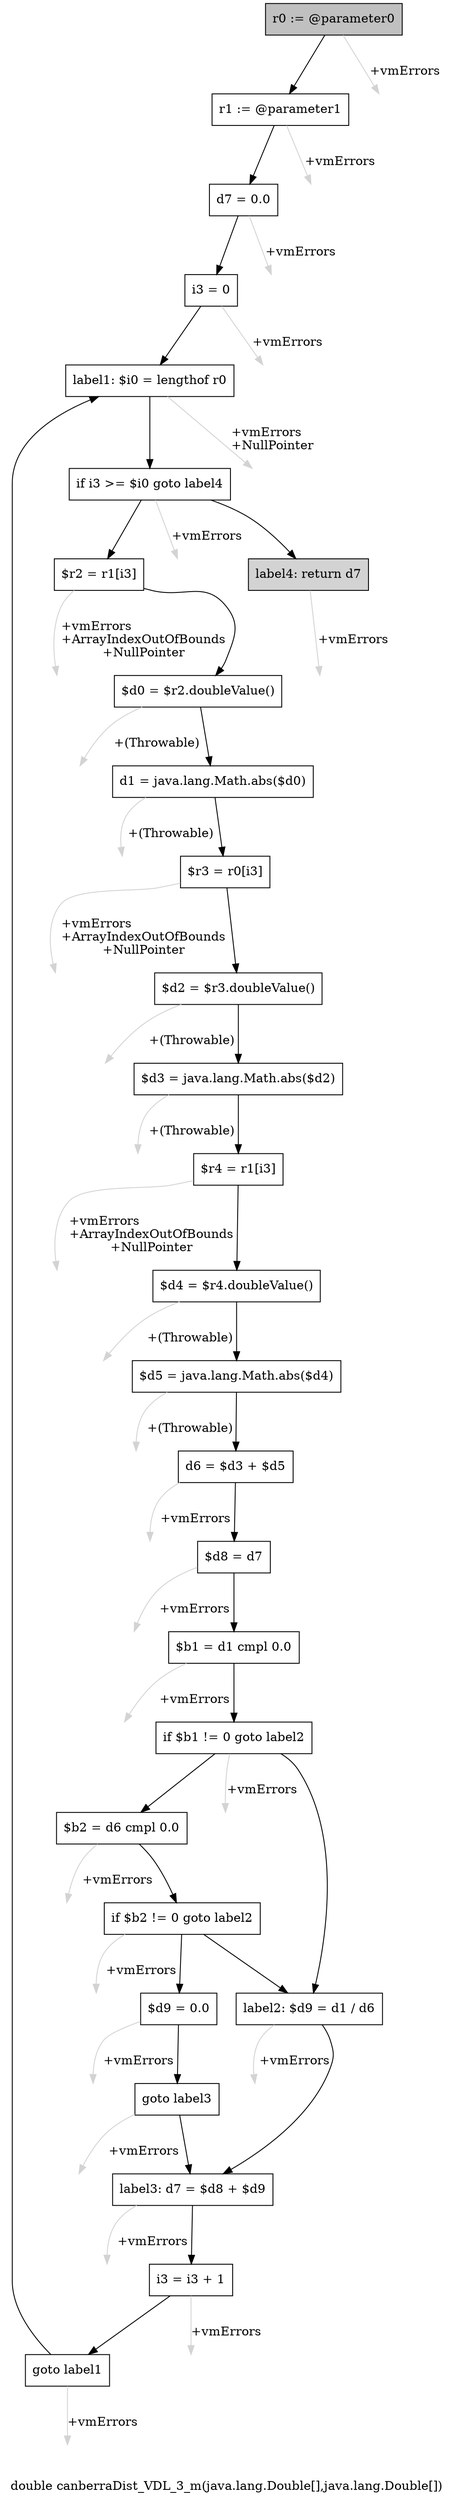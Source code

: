 digraph "double canberraDist_VDL_3_m(java.lang.Double[],java.lang.Double[])" {
    label="double canberraDist_VDL_3_m(java.lang.Double[],java.lang.Double[])";
    node [shape=box];
    "0" [style=filled,fillcolor=gray,label="r0 := @parameter0",];
    "1" [label="r1 := @parameter1",];
    "0"->"1" [color=black,];
    "28" [style=invis,label="Esc",];
    "0"->"28" [color=lightgray,label="\l+vmErrors",];
    "2" [label="d7 = 0.0",];
    "1"->"2" [color=black,];
    "29" [style=invis,label="Esc",];
    "1"->"29" [color=lightgray,label="\l+vmErrors",];
    "3" [label="i3 = 0",];
    "2"->"3" [color=black,];
    "30" [style=invis,label="Esc",];
    "2"->"30" [color=lightgray,label="\l+vmErrors",];
    "4" [label="label1: $i0 = lengthof r0",];
    "3"->"4" [color=black,];
    "31" [style=invis,label="Esc",];
    "3"->"31" [color=lightgray,label="\l+vmErrors",];
    "5" [label="if i3 >= $i0 goto label4",];
    "4"->"5" [color=black,];
    "32" [style=invis,label="Esc",];
    "4"->"32" [color=lightgray,label="\l+vmErrors\l+NullPointer",];
    "6" [label="$r2 = r1[i3]",];
    "5"->"6" [color=black,];
    "27" [style=filled,fillcolor=lightgray,label="label4: return d7",];
    "5"->"27" [color=black,];
    "33" [style=invis,label="Esc",];
    "5"->"33" [color=lightgray,label="\l+vmErrors",];
    "7" [label="$d0 = $r2.doubleValue()",];
    "6"->"7" [color=black,];
    "34" [style=invis,label="Esc",];
    "6"->"34" [color=lightgray,label="\l+vmErrors\l+ArrayIndexOutOfBounds\l+NullPointer",];
    "8" [label="d1 = java.lang.Math.abs($d0)",];
    "7"->"8" [color=black,];
    "35" [style=invis,label="Esc",];
    "7"->"35" [color=lightgray,label="\l+(Throwable)",];
    "9" [label="$r3 = r0[i3]",];
    "8"->"9" [color=black,];
    "36" [style=invis,label="Esc",];
    "8"->"36" [color=lightgray,label="\l+(Throwable)",];
    "10" [label="$d2 = $r3.doubleValue()",];
    "9"->"10" [color=black,];
    "37" [style=invis,label="Esc",];
    "9"->"37" [color=lightgray,label="\l+vmErrors\l+ArrayIndexOutOfBounds\l+NullPointer",];
    "11" [label="$d3 = java.lang.Math.abs($d2)",];
    "10"->"11" [color=black,];
    "38" [style=invis,label="Esc",];
    "10"->"38" [color=lightgray,label="\l+(Throwable)",];
    "12" [label="$r4 = r1[i3]",];
    "11"->"12" [color=black,];
    "39" [style=invis,label="Esc",];
    "11"->"39" [color=lightgray,label="\l+(Throwable)",];
    "13" [label="$d4 = $r4.doubleValue()",];
    "12"->"13" [color=black,];
    "40" [style=invis,label="Esc",];
    "12"->"40" [color=lightgray,label="\l+vmErrors\l+ArrayIndexOutOfBounds\l+NullPointer",];
    "14" [label="$d5 = java.lang.Math.abs($d4)",];
    "13"->"14" [color=black,];
    "41" [style=invis,label="Esc",];
    "13"->"41" [color=lightgray,label="\l+(Throwable)",];
    "15" [label="d6 = $d3 + $d5",];
    "14"->"15" [color=black,];
    "42" [style=invis,label="Esc",];
    "14"->"42" [color=lightgray,label="\l+(Throwable)",];
    "16" [label="$d8 = d7",];
    "15"->"16" [color=black,];
    "43" [style=invis,label="Esc",];
    "15"->"43" [color=lightgray,label="\l+vmErrors",];
    "17" [label="$b1 = d1 cmpl 0.0",];
    "16"->"17" [color=black,];
    "44" [style=invis,label="Esc",];
    "16"->"44" [color=lightgray,label="\l+vmErrors",];
    "18" [label="if $b1 != 0 goto label2",];
    "17"->"18" [color=black,];
    "45" [style=invis,label="Esc",];
    "17"->"45" [color=lightgray,label="\l+vmErrors",];
    "19" [label="$b2 = d6 cmpl 0.0",];
    "18"->"19" [color=black,];
    "23" [label="label2: $d9 = d1 / d6",];
    "18"->"23" [color=black,];
    "46" [style=invis,label="Esc",];
    "18"->"46" [color=lightgray,label="\l+vmErrors",];
    "20" [label="if $b2 != 0 goto label2",];
    "19"->"20" [color=black,];
    "47" [style=invis,label="Esc",];
    "19"->"47" [color=lightgray,label="\l+vmErrors",];
    "21" [label="$d9 = 0.0",];
    "20"->"21" [color=black,];
    "20"->"23" [color=black,];
    "48" [style=invis,label="Esc",];
    "20"->"48" [color=lightgray,label="\l+vmErrors",];
    "22" [label="goto label3",];
    "21"->"22" [color=black,];
    "49" [style=invis,label="Esc",];
    "21"->"49" [color=lightgray,label="\l+vmErrors",];
    "24" [label="label3: d7 = $d8 + $d9",];
    "22"->"24" [color=black,];
    "50" [style=invis,label="Esc",];
    "22"->"50" [color=lightgray,label="\l+vmErrors",];
    "23"->"24" [color=black,];
    "51" [style=invis,label="Esc",];
    "23"->"51" [color=lightgray,label="\l+vmErrors",];
    "25" [label="i3 = i3 + 1",];
    "24"->"25" [color=black,];
    "52" [style=invis,label="Esc",];
    "24"->"52" [color=lightgray,label="\l+vmErrors",];
    "26" [label="goto label1",];
    "25"->"26" [color=black,];
    "53" [style=invis,label="Esc",];
    "25"->"53" [color=lightgray,label="\l+vmErrors",];
    "26"->"4" [color=black,];
    "54" [style=invis,label="Esc",];
    "26"->"54" [color=lightgray,label="\l+vmErrors",];
    "55" [style=invis,label="Esc",];
    "27"->"55" [color=lightgray,label="\l+vmErrors",];
}
